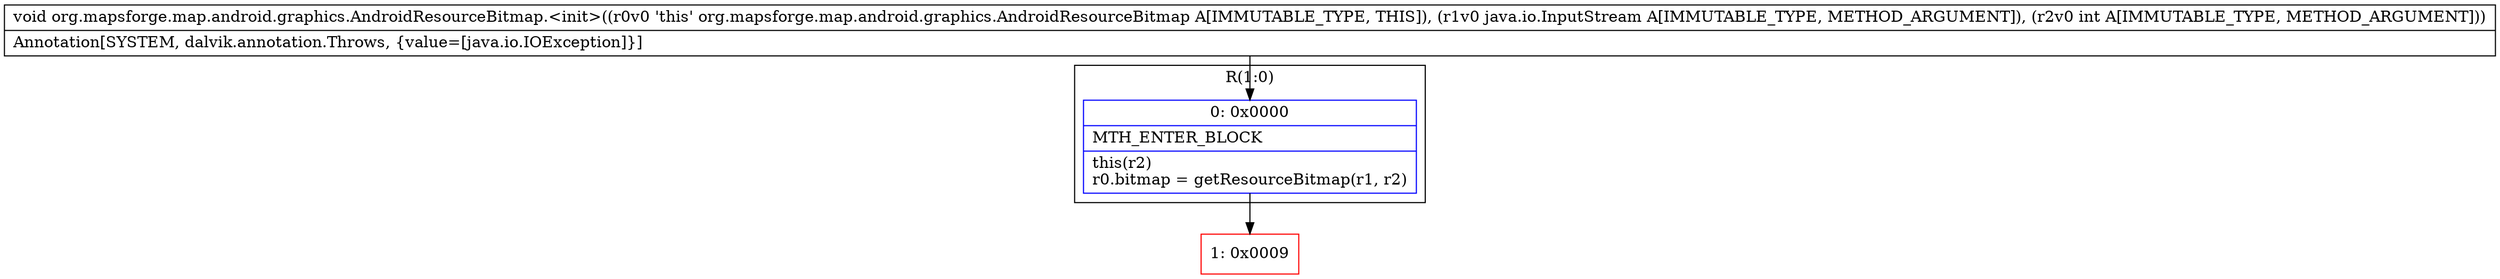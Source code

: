 digraph "CFG fororg.mapsforge.map.android.graphics.AndroidResourceBitmap.\<init\>(Ljava\/io\/InputStream;I)V" {
subgraph cluster_Region_2096702738 {
label = "R(1:0)";
node [shape=record,color=blue];
Node_0 [shape=record,label="{0\:\ 0x0000|MTH_ENTER_BLOCK\l|this(r2)\lr0.bitmap = getResourceBitmap(r1, r2)\l}"];
}
Node_1 [shape=record,color=red,label="{1\:\ 0x0009}"];
MethodNode[shape=record,label="{void org.mapsforge.map.android.graphics.AndroidResourceBitmap.\<init\>((r0v0 'this' org.mapsforge.map.android.graphics.AndroidResourceBitmap A[IMMUTABLE_TYPE, THIS]), (r1v0 java.io.InputStream A[IMMUTABLE_TYPE, METHOD_ARGUMENT]), (r2v0 int A[IMMUTABLE_TYPE, METHOD_ARGUMENT]))  | Annotation[SYSTEM, dalvik.annotation.Throws, \{value=[java.io.IOException]\}]\l}"];
MethodNode -> Node_0;
Node_0 -> Node_1;
}

